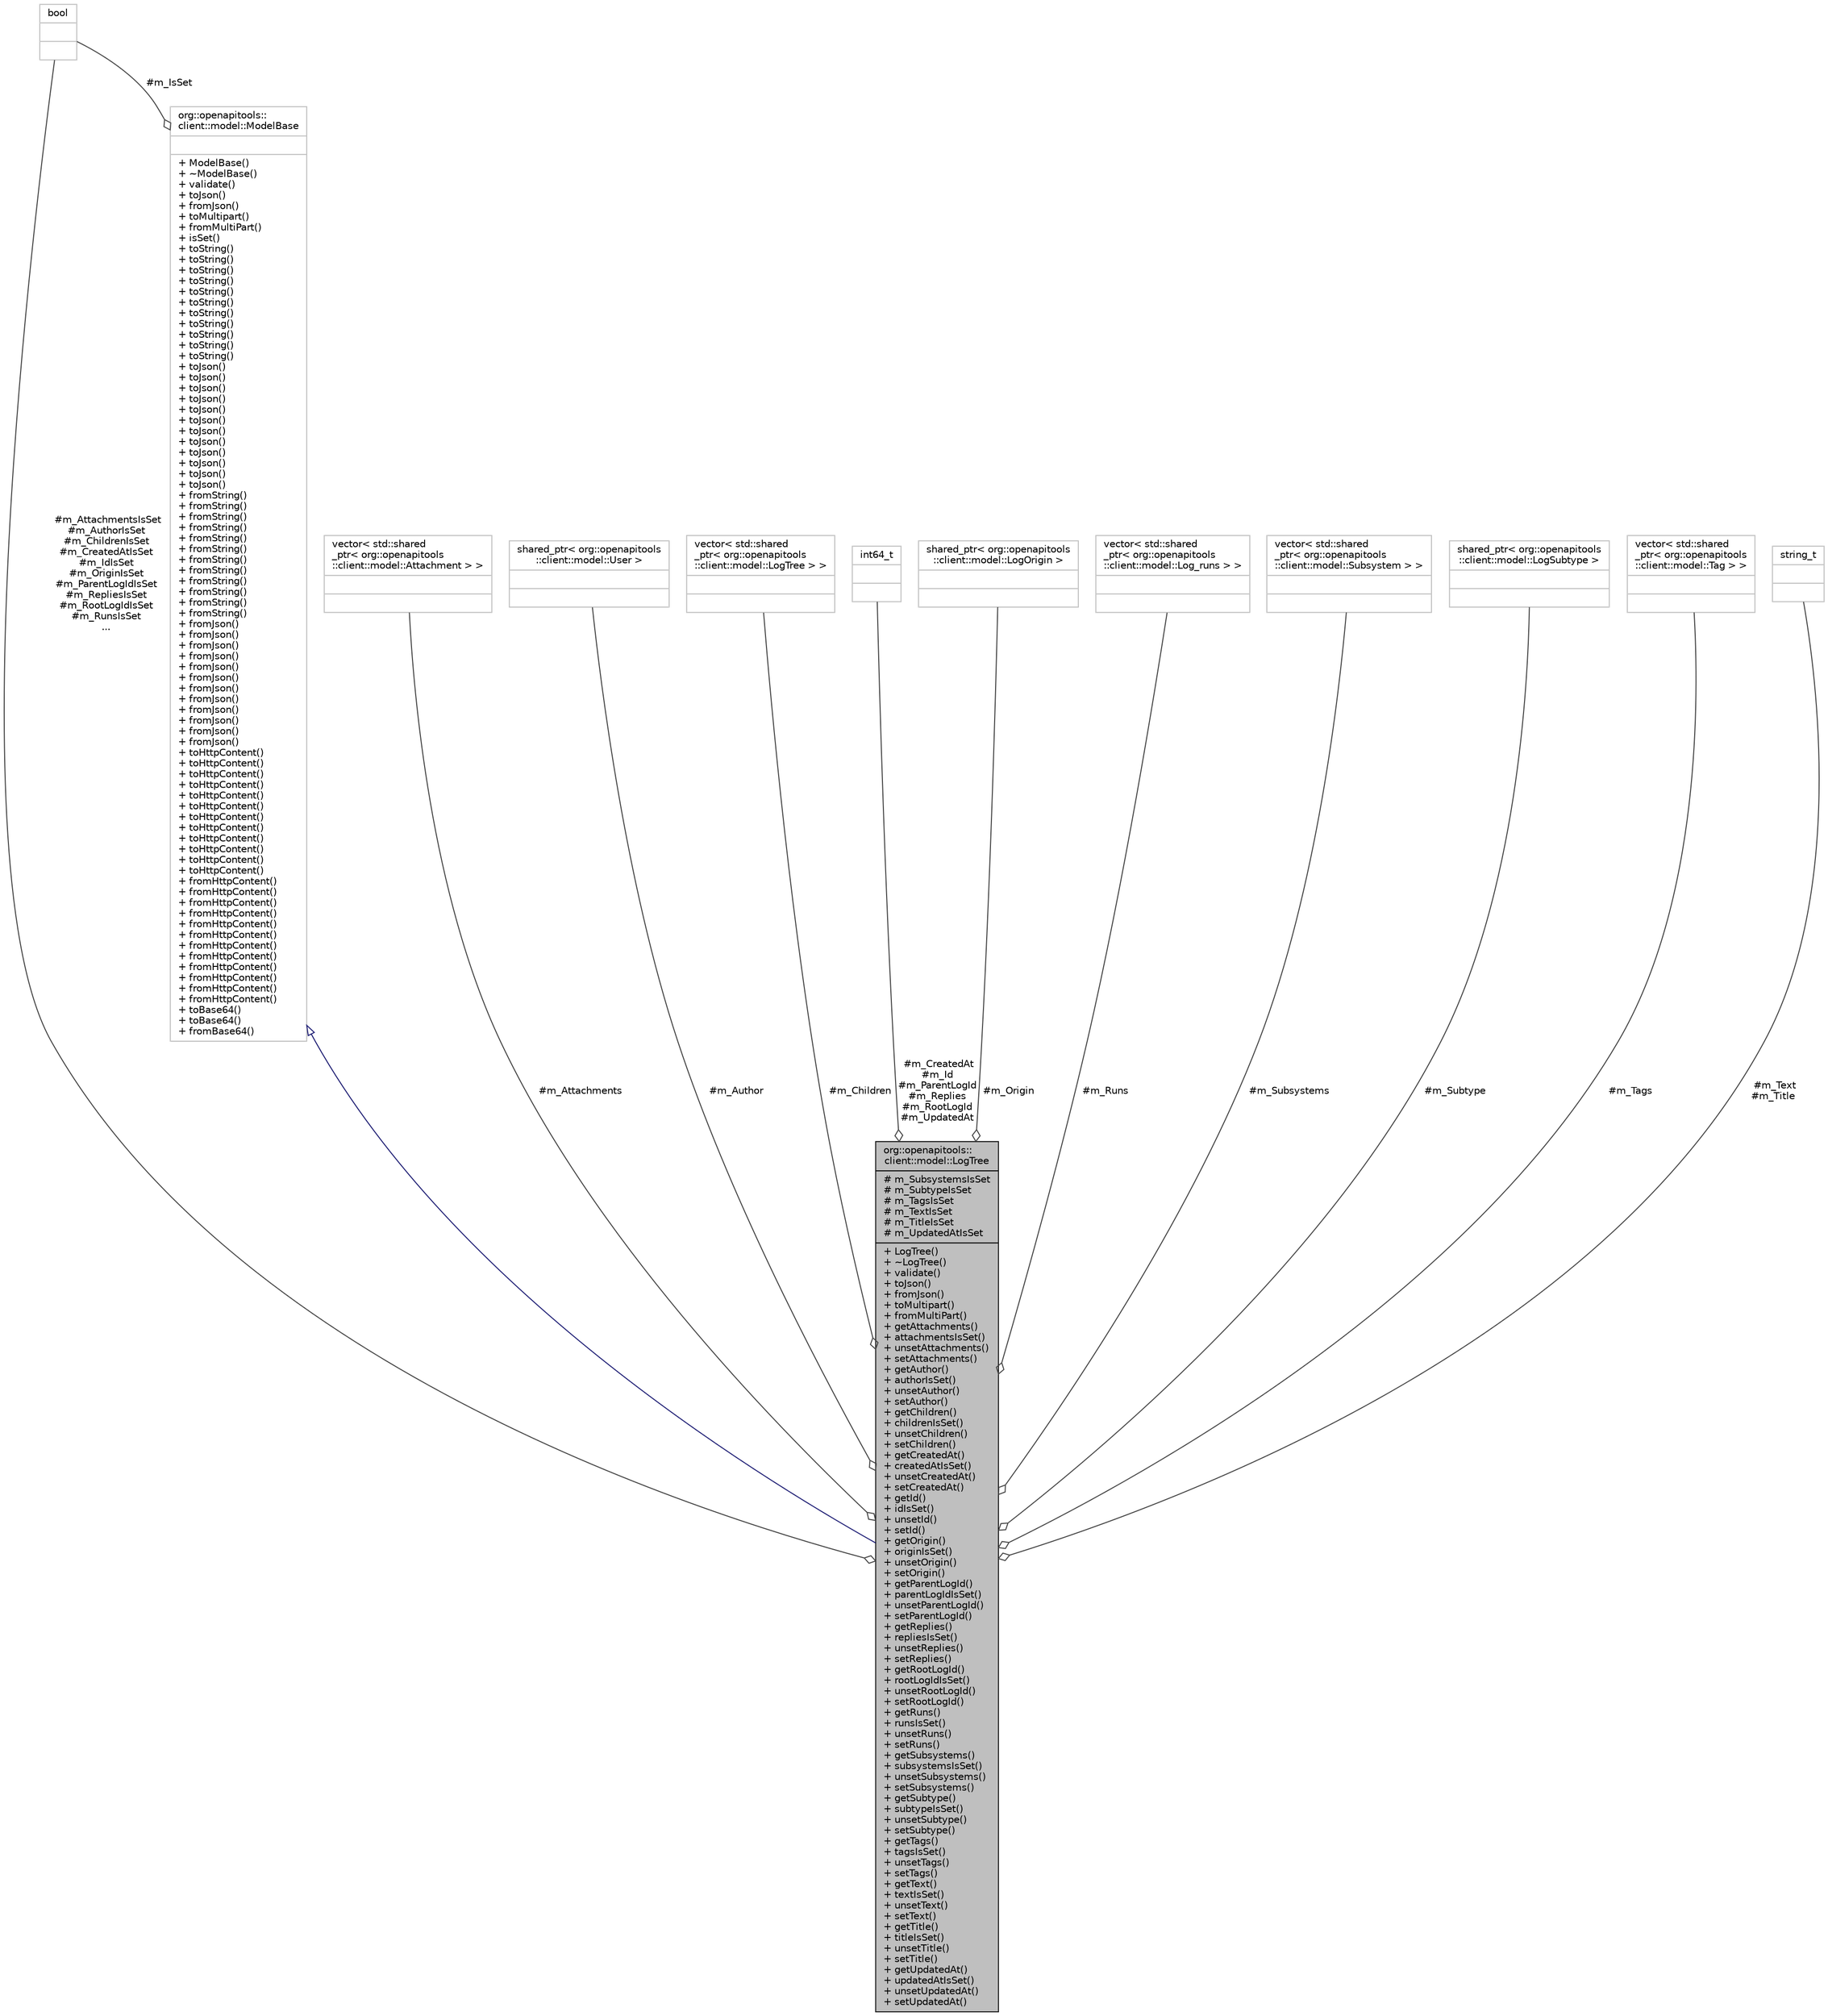 digraph "org::openapitools::client::model::LogTree"
{
 // INTERACTIVE_SVG=YES
 // LATEX_PDF_SIZE
  bgcolor="transparent";
  edge [fontname="Helvetica",fontsize="10",labelfontname="Helvetica",labelfontsize="10"];
  node [fontname="Helvetica",fontsize="10",shape=record];
  Node1 [label="{org::openapitools::\lclient::model::LogTree\n|# m_SubsystemsIsSet\l# m_SubtypeIsSet\l# m_TagsIsSet\l# m_TextIsSet\l# m_TitleIsSet\l# m_UpdatedAtIsSet\l|+ LogTree()\l+ ~LogTree()\l+ validate()\l+ toJson()\l+ fromJson()\l+ toMultipart()\l+ fromMultiPart()\l+ getAttachments()\l+ attachmentsIsSet()\l+ unsetAttachments()\l+ setAttachments()\l+ getAuthor()\l+ authorIsSet()\l+ unsetAuthor()\l+ setAuthor()\l+ getChildren()\l+ childrenIsSet()\l+ unsetChildren()\l+ setChildren()\l+ getCreatedAt()\l+ createdAtIsSet()\l+ unsetCreatedAt()\l+ setCreatedAt()\l+ getId()\l+ idIsSet()\l+ unsetId()\l+ setId()\l+ getOrigin()\l+ originIsSet()\l+ unsetOrigin()\l+ setOrigin()\l+ getParentLogId()\l+ parentLogIdIsSet()\l+ unsetParentLogId()\l+ setParentLogId()\l+ getReplies()\l+ repliesIsSet()\l+ unsetReplies()\l+ setReplies()\l+ getRootLogId()\l+ rootLogIdIsSet()\l+ unsetRootLogId()\l+ setRootLogId()\l+ getRuns()\l+ runsIsSet()\l+ unsetRuns()\l+ setRuns()\l+ getSubsystems()\l+ subsystemsIsSet()\l+ unsetSubsystems()\l+ setSubsystems()\l+ getSubtype()\l+ subtypeIsSet()\l+ unsetSubtype()\l+ setSubtype()\l+ getTags()\l+ tagsIsSet()\l+ unsetTags()\l+ setTags()\l+ getText()\l+ textIsSet()\l+ unsetText()\l+ setText()\l+ getTitle()\l+ titleIsSet()\l+ unsetTitle()\l+ setTitle()\l+ getUpdatedAt()\l+ updatedAtIsSet()\l+ unsetUpdatedAt()\l+ setUpdatedAt()\l}",height=0.2,width=0.4,color="black", fillcolor="grey75", style="filled", fontcolor="black",tooltip="Describes an intervention or an event that happened."];
  Node2 -> Node1 [dir="back",color="midnightblue",fontsize="10",style="solid",arrowtail="onormal",fontname="Helvetica"];
  Node2 [label="{org::openapitools::\lclient::model::ModelBase\n||+ ModelBase()\l+ ~ModelBase()\l+ validate()\l+ toJson()\l+ fromJson()\l+ toMultipart()\l+ fromMultiPart()\l+ isSet()\l+ toString()\l+ toString()\l+ toString()\l+ toString()\l+ toString()\l+ toString()\l+ toString()\l+ toString()\l+ toString()\l+ toString()\l+ toString()\l+ toJson()\l+ toJson()\l+ toJson()\l+ toJson()\l+ toJson()\l+ toJson()\l+ toJson()\l+ toJson()\l+ toJson()\l+ toJson()\l+ toJson()\l+ toJson()\l+ fromString()\l+ fromString()\l+ fromString()\l+ fromString()\l+ fromString()\l+ fromString()\l+ fromString()\l+ fromString()\l+ fromString()\l+ fromString()\l+ fromString()\l+ fromString()\l+ fromJson()\l+ fromJson()\l+ fromJson()\l+ fromJson()\l+ fromJson()\l+ fromJson()\l+ fromJson()\l+ fromJson()\l+ fromJson()\l+ fromJson()\l+ fromJson()\l+ fromJson()\l+ toHttpContent()\l+ toHttpContent()\l+ toHttpContent()\l+ toHttpContent()\l+ toHttpContent()\l+ toHttpContent()\l+ toHttpContent()\l+ toHttpContent()\l+ toHttpContent()\l+ toHttpContent()\l+ toHttpContent()\l+ toHttpContent()\l+ fromHttpContent()\l+ fromHttpContent()\l+ fromHttpContent()\l+ fromHttpContent()\l+ fromHttpContent()\l+ fromHttpContent()\l+ fromHttpContent()\l+ fromHttpContent()\l+ fromHttpContent()\l+ fromHttpContent()\l+ fromHttpContent()\l+ fromHttpContent()\l+ toBase64()\l+ toBase64()\l+ fromBase64()\l}",height=0.2,width=0.4,color="grey75",URL="$classorg_1_1openapitools_1_1client_1_1model_1_1_model_base.html",tooltip=" "];
  Node3 -> Node2 [color="grey25",fontsize="10",style="solid",label=" #m_IsSet" ,arrowhead="odiamond",fontname="Helvetica"];
  Node3 [label="{bool\n||}",height=0.2,width=0.4,color="grey75",tooltip=" "];
  Node4 -> Node1 [color="grey25",fontsize="10",style="solid",label=" #m_Attachments" ,arrowhead="odiamond",fontname="Helvetica"];
  Node4 [label="{vector\< std::shared\l_ptr\< org::openapitools\l::client::model::Attachment \> \>\n||}",height=0.2,width=0.4,color="grey75",tooltip=" "];
  Node3 -> Node1 [color="grey25",fontsize="10",style="solid",label=" #m_AttachmentsIsSet\n#m_AuthorIsSet\n#m_ChildrenIsSet\n#m_CreatedAtIsSet\n#m_IdIsSet\n#m_OriginIsSet\n#m_ParentLogIdIsSet\n#m_RepliesIsSet\n#m_RootLogIdIsSet\n#m_RunsIsSet\n..." ,arrowhead="odiamond",fontname="Helvetica"];
  Node5 -> Node1 [color="grey25",fontsize="10",style="solid",label=" #m_Author" ,arrowhead="odiamond",fontname="Helvetica"];
  Node5 [label="{shared_ptr\< org::openapitools\l::client::model::User \>\n||}",height=0.2,width=0.4,color="grey75",tooltip=" "];
  Node6 -> Node1 [color="grey25",fontsize="10",style="solid",label=" #m_Children" ,arrowhead="odiamond",fontname="Helvetica"];
  Node6 [label="{vector\< std::shared\l_ptr\< org::openapitools\l::client::model::LogTree \> \>\n||}",height=0.2,width=0.4,color="grey75",tooltip=" "];
  Node7 -> Node1 [color="grey25",fontsize="10",style="solid",label=" #m_CreatedAt\n#m_Id\n#m_ParentLogId\n#m_Replies\n#m_RootLogId\n#m_UpdatedAt" ,arrowhead="odiamond",fontname="Helvetica"];
  Node7 [label="{int64_t\n||}",height=0.2,width=0.4,color="grey75",tooltip=" "];
  Node8 -> Node1 [color="grey25",fontsize="10",style="solid",label=" #m_Origin" ,arrowhead="odiamond",fontname="Helvetica"];
  Node8 [label="{shared_ptr\< org::openapitools\l::client::model::LogOrigin \>\n||}",height=0.2,width=0.4,color="grey75",tooltip=" "];
  Node9 -> Node1 [color="grey25",fontsize="10",style="solid",label=" #m_Runs" ,arrowhead="odiamond",fontname="Helvetica"];
  Node9 [label="{vector\< std::shared\l_ptr\< org::openapitools\l::client::model::Log_runs \> \>\n||}",height=0.2,width=0.4,color="grey75",tooltip=" "];
  Node10 -> Node1 [color="grey25",fontsize="10",style="solid",label=" #m_Subsystems" ,arrowhead="odiamond",fontname="Helvetica"];
  Node10 [label="{vector\< std::shared\l_ptr\< org::openapitools\l::client::model::Subsystem \> \>\n||}",height=0.2,width=0.4,color="grey75",tooltip=" "];
  Node11 -> Node1 [color="grey25",fontsize="10",style="solid",label=" #m_Subtype" ,arrowhead="odiamond",fontname="Helvetica"];
  Node11 [label="{shared_ptr\< org::openapitools\l::client::model::LogSubtype \>\n||}",height=0.2,width=0.4,color="grey75",tooltip=" "];
  Node12 -> Node1 [color="grey25",fontsize="10",style="solid",label=" #m_Tags" ,arrowhead="odiamond",fontname="Helvetica"];
  Node12 [label="{vector\< std::shared\l_ptr\< org::openapitools\l::client::model::Tag \> \>\n||}",height=0.2,width=0.4,color="grey75",tooltip=" "];
  Node13 -> Node1 [color="grey25",fontsize="10",style="solid",label=" #m_Text\n#m_Title" ,arrowhead="odiamond",fontname="Helvetica"];
  Node13 [label="{string_t\n||}",height=0.2,width=0.4,color="grey75",tooltip=" "];
}
